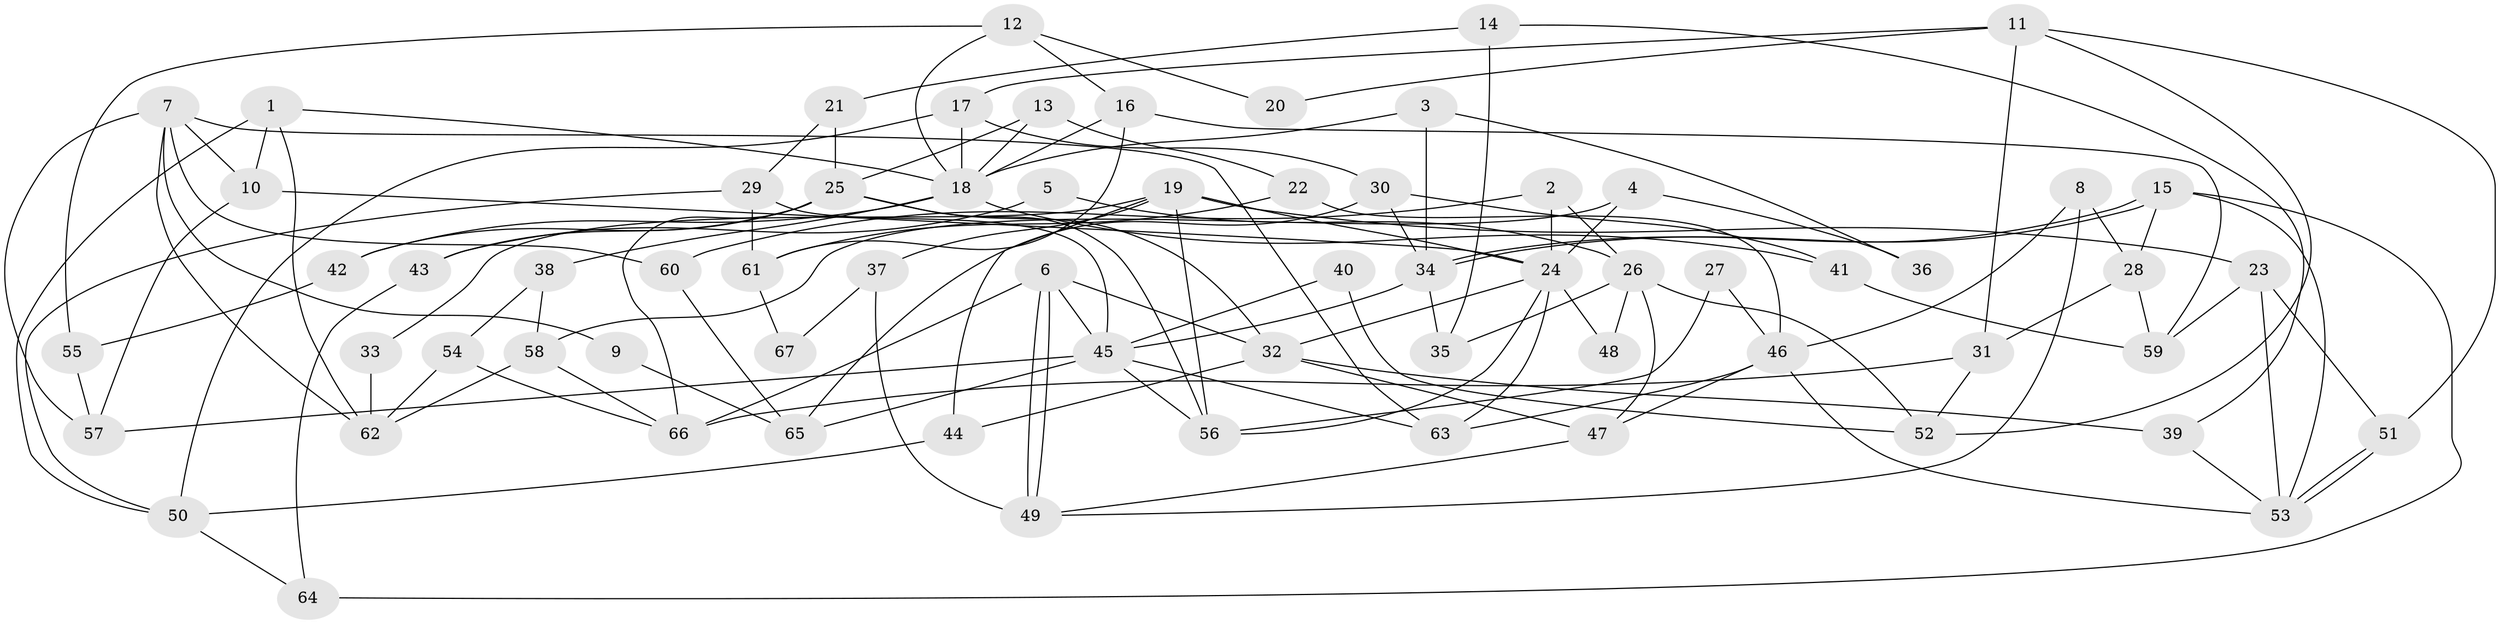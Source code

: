 // coarse degree distribution, {4: 0.15217391304347827, 3: 0.2391304347826087, 11: 0.043478260869565216, 2: 0.17391304347826086, 5: 0.1956521739130435, 6: 0.06521739130434782, 7: 0.043478260869565216, 10: 0.021739130434782608, 8: 0.043478260869565216, 12: 0.021739130434782608}
// Generated by graph-tools (version 1.1) at 2025/18/03/04/25 18:18:46]
// undirected, 67 vertices, 134 edges
graph export_dot {
graph [start="1"]
  node [color=gray90,style=filled];
  1;
  2;
  3;
  4;
  5;
  6;
  7;
  8;
  9;
  10;
  11;
  12;
  13;
  14;
  15;
  16;
  17;
  18;
  19;
  20;
  21;
  22;
  23;
  24;
  25;
  26;
  27;
  28;
  29;
  30;
  31;
  32;
  33;
  34;
  35;
  36;
  37;
  38;
  39;
  40;
  41;
  42;
  43;
  44;
  45;
  46;
  47;
  48;
  49;
  50;
  51;
  52;
  53;
  54;
  55;
  56;
  57;
  58;
  59;
  60;
  61;
  62;
  63;
  64;
  65;
  66;
  67;
  1 -- 18;
  1 -- 10;
  1 -- 50;
  1 -- 62;
  2 -- 24;
  2 -- 26;
  2 -- 60;
  3 -- 34;
  3 -- 18;
  3 -- 36;
  4 -- 24;
  4 -- 58;
  4 -- 36;
  5 -- 26;
  5 -- 43;
  6 -- 49;
  6 -- 49;
  6 -- 45;
  6 -- 32;
  6 -- 66;
  7 -- 57;
  7 -- 62;
  7 -- 9;
  7 -- 10;
  7 -- 60;
  7 -- 63;
  8 -- 49;
  8 -- 28;
  8 -- 46;
  9 -- 65;
  10 -- 24;
  10 -- 57;
  11 -- 51;
  11 -- 17;
  11 -- 20;
  11 -- 31;
  11 -- 52;
  12 -- 16;
  12 -- 55;
  12 -- 18;
  12 -- 20;
  13 -- 25;
  13 -- 22;
  13 -- 18;
  14 -- 39;
  14 -- 35;
  14 -- 21;
  15 -- 34;
  15 -- 34;
  15 -- 53;
  15 -- 28;
  15 -- 64;
  16 -- 59;
  16 -- 18;
  16 -- 61;
  17 -- 18;
  17 -- 50;
  17 -- 30;
  18 -- 38;
  18 -- 41;
  18 -- 42;
  19 -- 44;
  19 -- 24;
  19 -- 23;
  19 -- 33;
  19 -- 37;
  19 -- 56;
  21 -- 25;
  21 -- 29;
  22 -- 46;
  22 -- 61;
  23 -- 53;
  23 -- 51;
  23 -- 59;
  24 -- 56;
  24 -- 63;
  24 -- 32;
  24 -- 48;
  25 -- 66;
  25 -- 32;
  25 -- 42;
  25 -- 43;
  25 -- 56;
  26 -- 47;
  26 -- 52;
  26 -- 35;
  26 -- 48;
  27 -- 46;
  27 -- 56;
  28 -- 59;
  28 -- 31;
  29 -- 45;
  29 -- 50;
  29 -- 61;
  30 -- 65;
  30 -- 34;
  30 -- 41;
  31 -- 52;
  31 -- 66;
  32 -- 39;
  32 -- 44;
  32 -- 47;
  33 -- 62;
  34 -- 35;
  34 -- 45;
  37 -- 49;
  37 -- 67;
  38 -- 54;
  38 -- 58;
  39 -- 53;
  40 -- 52;
  40 -- 45;
  41 -- 59;
  42 -- 55;
  43 -- 64;
  44 -- 50;
  45 -- 56;
  45 -- 57;
  45 -- 63;
  45 -- 65;
  46 -- 63;
  46 -- 47;
  46 -- 53;
  47 -- 49;
  50 -- 64;
  51 -- 53;
  51 -- 53;
  54 -- 62;
  54 -- 66;
  55 -- 57;
  58 -- 66;
  58 -- 62;
  60 -- 65;
  61 -- 67;
}
